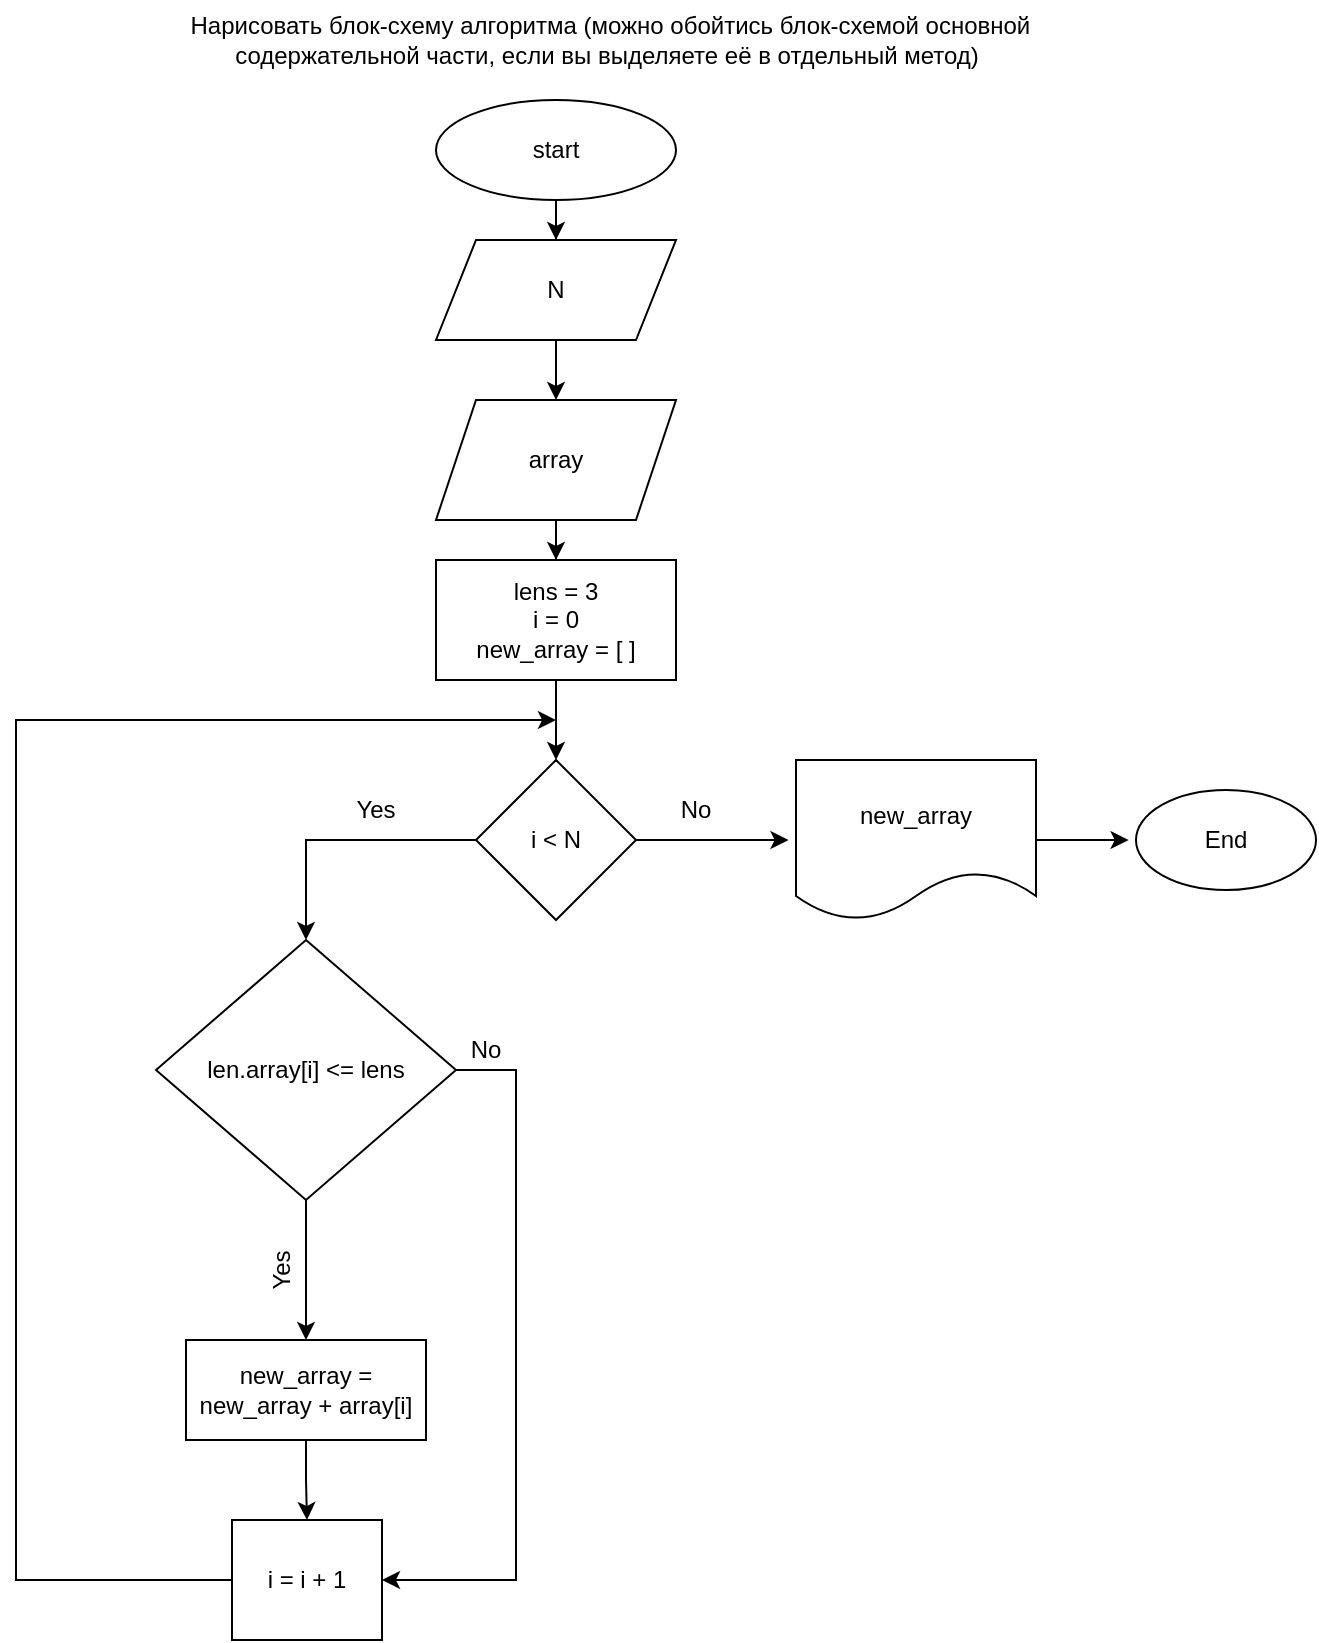 <mxfile version="21.2.8" type="device">
  <diagram name="Page-1" id="87HoBEixzhMGf4_XcOoC">
    <mxGraphModel dx="907" dy="562" grid="1" gridSize="10" guides="1" tooltips="1" connect="1" arrows="1" fold="1" page="1" pageScale="1" pageWidth="850" pageHeight="1100" math="0" shadow="0">
      <root>
        <mxCell id="0" />
        <mxCell id="1" parent="0" />
        <mxCell id="LgNN_vAaDRMt2yPkh8QL-2" value="&amp;nbsp;Нарисовать блок-схему алгоритма (можно обойтись блок-схемой основной &lt;br/&gt;содержательной части, если вы выделяете её в отдельный метод)" style="text;html=1;align=center;verticalAlign=middle;resizable=0;points=[];autosize=1;strokeColor=none;fillColor=none;" parent="1" vertex="1">
          <mxGeometry x="200" y="10" width="450" height="40" as="geometry" />
        </mxCell>
        <mxCell id="LgNN_vAaDRMt2yPkh8QL-7" style="edgeStyle=orthogonalEdgeStyle;rounded=0;orthogonalLoop=1;jettySize=auto;html=1;" parent="1" source="LgNN_vAaDRMt2yPkh8QL-3" target="LgNN_vAaDRMt2yPkh8QL-4" edge="1">
          <mxGeometry relative="1" as="geometry" />
        </mxCell>
        <mxCell id="LgNN_vAaDRMt2yPkh8QL-3" value="start" style="ellipse;whiteSpace=wrap;html=1;" parent="1" vertex="1">
          <mxGeometry x="340" y="60" width="120" height="50" as="geometry" />
        </mxCell>
        <mxCell id="LgNN_vAaDRMt2yPkh8QL-8" style="edgeStyle=orthogonalEdgeStyle;rounded=0;orthogonalLoop=1;jettySize=auto;html=1;" parent="1" source="LgNN_vAaDRMt2yPkh8QL-4" target="LgNN_vAaDRMt2yPkh8QL-5" edge="1">
          <mxGeometry relative="1" as="geometry" />
        </mxCell>
        <mxCell id="LgNN_vAaDRMt2yPkh8QL-4" value="N" style="shape=parallelogram;perimeter=parallelogramPerimeter;whiteSpace=wrap;html=1;fixedSize=1;" parent="1" vertex="1">
          <mxGeometry x="340" y="130" width="120" height="50" as="geometry" />
        </mxCell>
        <mxCell id="LgNN_vAaDRMt2yPkh8QL-9" style="edgeStyle=orthogonalEdgeStyle;rounded=0;orthogonalLoop=1;jettySize=auto;html=1;" parent="1" source="LgNN_vAaDRMt2yPkh8QL-5" target="LgNN_vAaDRMt2yPkh8QL-6" edge="1">
          <mxGeometry relative="1" as="geometry" />
        </mxCell>
        <mxCell id="LgNN_vAaDRMt2yPkh8QL-5" value="array" style="shape=parallelogram;perimeter=parallelogramPerimeter;whiteSpace=wrap;html=1;fixedSize=1;" parent="1" vertex="1">
          <mxGeometry x="340" y="210" width="120" height="60" as="geometry" />
        </mxCell>
        <mxCell id="LgNN_vAaDRMt2yPkh8QL-11" style="edgeStyle=orthogonalEdgeStyle;rounded=0;orthogonalLoop=1;jettySize=auto;html=1;entryX=0.5;entryY=0;entryDx=0;entryDy=0;" parent="1" source="LgNN_vAaDRMt2yPkh8QL-6" target="LgNN_vAaDRMt2yPkh8QL-10" edge="1">
          <mxGeometry relative="1" as="geometry" />
        </mxCell>
        <mxCell id="LgNN_vAaDRMt2yPkh8QL-6" value="lens = 3&lt;br&gt;i = 0&lt;br&gt;new_array = [ ]" style="rounded=0;whiteSpace=wrap;html=1;" parent="1" vertex="1">
          <mxGeometry x="340" y="290" width="120" height="60" as="geometry" />
        </mxCell>
        <mxCell id="e17CBMPMKVbRYbU_AmbJ-2" style="edgeStyle=orthogonalEdgeStyle;rounded=0;orthogonalLoop=1;jettySize=auto;html=1;entryX=0.5;entryY=0;entryDx=0;entryDy=0;" parent="1" source="LgNN_vAaDRMt2yPkh8QL-10" target="e17CBMPMKVbRYbU_AmbJ-1" edge="1">
          <mxGeometry relative="1" as="geometry" />
        </mxCell>
        <mxCell id="Dz9qmrykGgGeJL1m2f4f-11" style="edgeStyle=orthogonalEdgeStyle;rounded=0;orthogonalLoop=1;jettySize=auto;html=1;entryX=-0.031;entryY=0.5;entryDx=0;entryDy=0;entryPerimeter=0;" parent="1" source="LgNN_vAaDRMt2yPkh8QL-10" target="Dz9qmrykGgGeJL1m2f4f-9" edge="1">
          <mxGeometry relative="1" as="geometry" />
        </mxCell>
        <mxCell id="LgNN_vAaDRMt2yPkh8QL-10" value="i &amp;lt; N" style="rhombus;whiteSpace=wrap;html=1;" parent="1" vertex="1">
          <mxGeometry x="360" y="390" width="80" height="80" as="geometry" />
        </mxCell>
        <mxCell id="e17CBMPMKVbRYbU_AmbJ-6" style="edgeStyle=orthogonalEdgeStyle;rounded=0;orthogonalLoop=1;jettySize=auto;html=1;entryX=0.5;entryY=0;entryDx=0;entryDy=0;" parent="1" source="e17CBMPMKVbRYbU_AmbJ-1" target="e17CBMPMKVbRYbU_AmbJ-5" edge="1">
          <mxGeometry relative="1" as="geometry" />
        </mxCell>
        <mxCell id="Dz9qmrykGgGeJL1m2f4f-6" style="edgeStyle=orthogonalEdgeStyle;rounded=0;orthogonalLoop=1;jettySize=auto;html=1;entryX=1;entryY=0.5;entryDx=0;entryDy=0;" parent="1" source="e17CBMPMKVbRYbU_AmbJ-1" target="Dz9qmrykGgGeJL1m2f4f-3" edge="1">
          <mxGeometry relative="1" as="geometry">
            <Array as="points">
              <mxPoint x="380" y="545" />
              <mxPoint x="380" y="800" />
            </Array>
          </mxGeometry>
        </mxCell>
        <mxCell id="e17CBMPMKVbRYbU_AmbJ-1" value="len.array[i] &amp;lt;= lens" style="rhombus;whiteSpace=wrap;html=1;" parent="1" vertex="1">
          <mxGeometry x="200" y="480" width="150" height="130" as="geometry" />
        </mxCell>
        <mxCell id="e17CBMPMKVbRYbU_AmbJ-3" value="Yes" style="text;html=1;strokeColor=none;fillColor=none;align=center;verticalAlign=middle;whiteSpace=wrap;rounded=0;" parent="1" vertex="1">
          <mxGeometry x="280" y="400" width="60" height="30" as="geometry" />
        </mxCell>
        <mxCell id="e17CBMPMKVbRYbU_AmbJ-4" value="No" style="text;html=1;strokeColor=none;fillColor=none;align=center;verticalAlign=middle;whiteSpace=wrap;rounded=0;" parent="1" vertex="1">
          <mxGeometry x="440" y="400" width="60" height="30" as="geometry" />
        </mxCell>
        <mxCell id="Dz9qmrykGgGeJL1m2f4f-4" style="edgeStyle=orthogonalEdgeStyle;rounded=0;orthogonalLoop=1;jettySize=auto;html=1;entryX=0.5;entryY=0;entryDx=0;entryDy=0;" parent="1" source="e17CBMPMKVbRYbU_AmbJ-5" target="Dz9qmrykGgGeJL1m2f4f-3" edge="1">
          <mxGeometry relative="1" as="geometry" />
        </mxCell>
        <mxCell id="e17CBMPMKVbRYbU_AmbJ-5" value="&lt;br&gt;new_array = new_array + array[i]&lt;br&gt;&lt;br&gt;" style="rounded=0;whiteSpace=wrap;html=1;" parent="1" vertex="1">
          <mxGeometry x="215" y="680" width="120" height="50" as="geometry" />
        </mxCell>
        <mxCell id="e17CBMPMKVbRYbU_AmbJ-7" value="Yes" style="text;html=1;strokeColor=none;fillColor=none;align=center;verticalAlign=middle;whiteSpace=wrap;rounded=0;rotation=-90;" parent="1" vertex="1">
          <mxGeometry x="233" y="630" width="60" height="30" as="geometry" />
        </mxCell>
        <mxCell id="Dz9qmrykGgGeJL1m2f4f-5" style="edgeStyle=orthogonalEdgeStyle;rounded=0;orthogonalLoop=1;jettySize=auto;html=1;" parent="1" source="Dz9qmrykGgGeJL1m2f4f-3" edge="1">
          <mxGeometry relative="1" as="geometry">
            <mxPoint x="400" y="370" as="targetPoint" />
            <Array as="points">
              <mxPoint x="130" y="800" />
              <mxPoint x="130" y="370" />
            </Array>
          </mxGeometry>
        </mxCell>
        <mxCell id="Dz9qmrykGgGeJL1m2f4f-3" value="i = i + 1" style="rounded=0;whiteSpace=wrap;html=1;" parent="1" vertex="1">
          <mxGeometry x="238" y="770" width="75" height="60" as="geometry" />
        </mxCell>
        <mxCell id="Dz9qmrykGgGeJL1m2f4f-8" value="No" style="text;html=1;strokeColor=none;fillColor=none;align=center;verticalAlign=middle;whiteSpace=wrap;rounded=0;" parent="1" vertex="1">
          <mxGeometry x="335" y="520" width="60" height="30" as="geometry" />
        </mxCell>
        <mxCell id="Dz9qmrykGgGeJL1m2f4f-14" style="edgeStyle=orthogonalEdgeStyle;rounded=0;orthogonalLoop=1;jettySize=auto;html=1;entryX=-0.041;entryY=0.5;entryDx=0;entryDy=0;entryPerimeter=0;" parent="1" source="Dz9qmrykGgGeJL1m2f4f-9" target="Dz9qmrykGgGeJL1m2f4f-12" edge="1">
          <mxGeometry relative="1" as="geometry" />
        </mxCell>
        <mxCell id="Dz9qmrykGgGeJL1m2f4f-9" value="new_array" style="shape=document;whiteSpace=wrap;html=1;boundedLbl=1;" parent="1" vertex="1">
          <mxGeometry x="520" y="390" width="120" height="80" as="geometry" />
        </mxCell>
        <mxCell id="Dz9qmrykGgGeJL1m2f4f-12" value="End" style="ellipse;whiteSpace=wrap;html=1;" parent="1" vertex="1">
          <mxGeometry x="690" y="405" width="90" height="50" as="geometry" />
        </mxCell>
      </root>
    </mxGraphModel>
  </diagram>
</mxfile>



